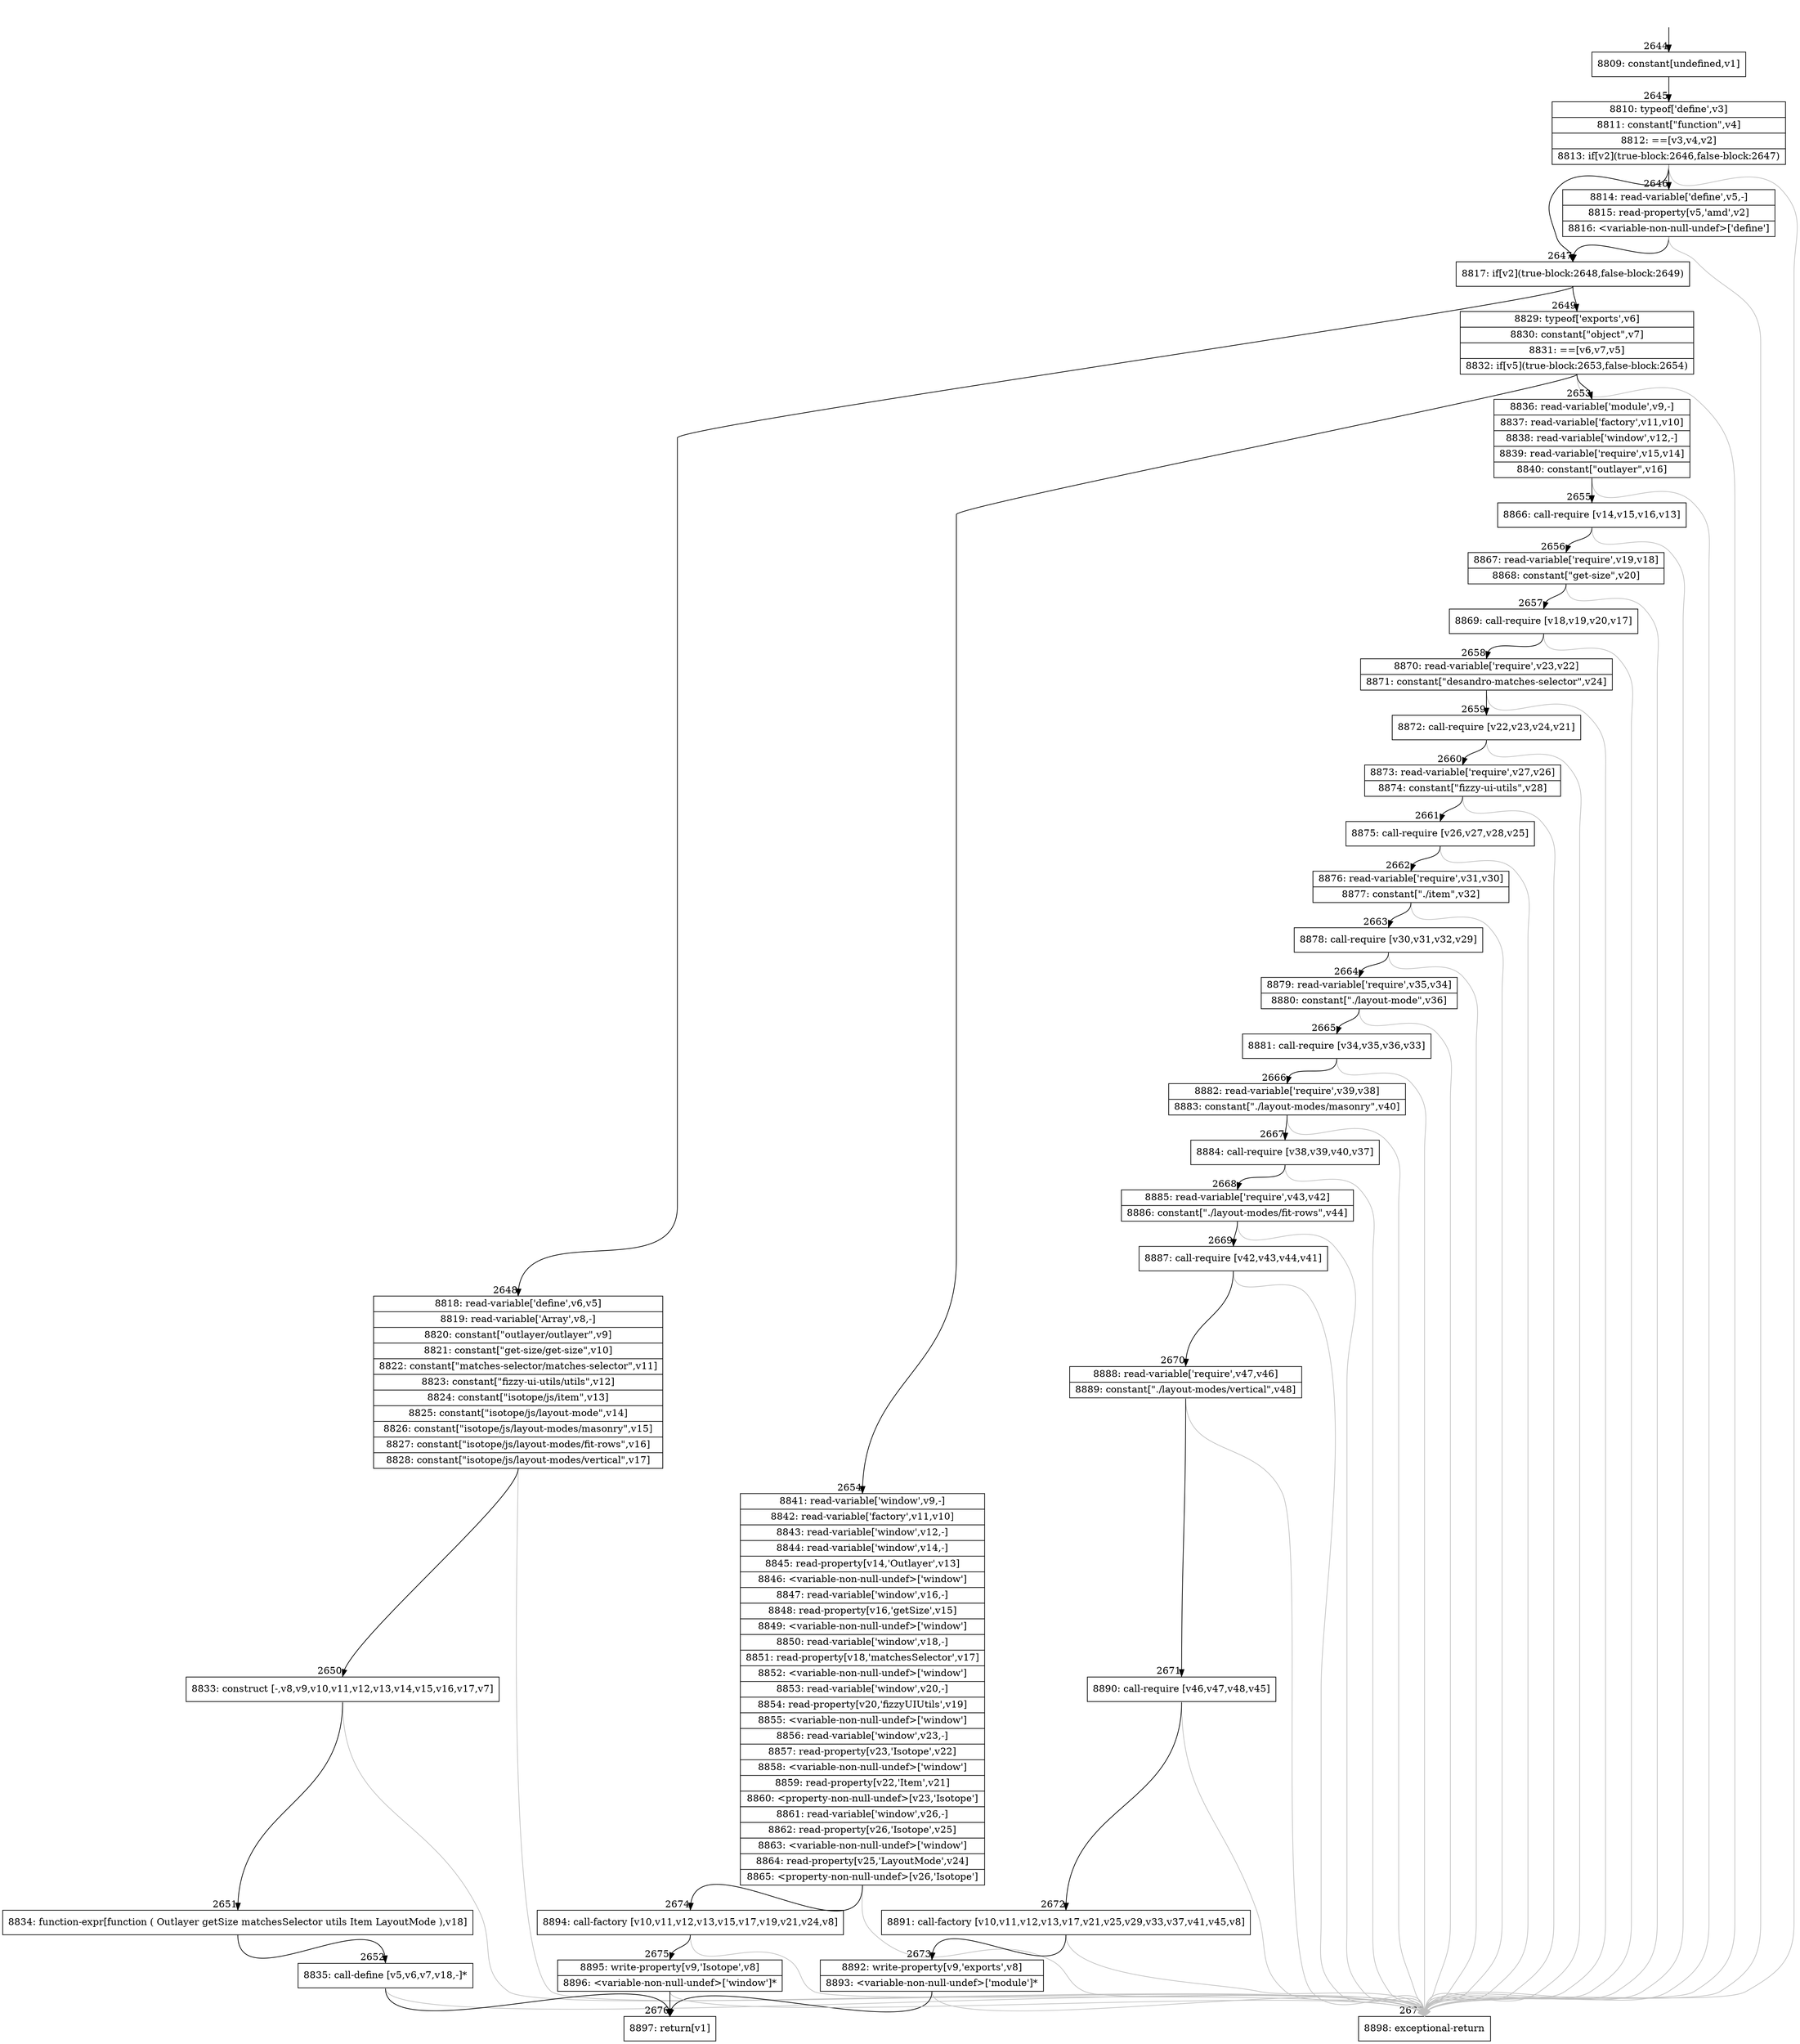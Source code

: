 digraph {
rankdir="TD"
BB_entry244[shape=none,label=""];
BB_entry244 -> BB2644 [tailport=s, headport=n, headlabel="    2644"]
BB2644 [shape=record label="{8809: constant[undefined,v1]}" ] 
BB2644 -> BB2645 [tailport=s, headport=n, headlabel="      2645"]
BB2645 [shape=record label="{8810: typeof['define',v3]|8811: constant[\"function\",v4]|8812: ==[v3,v4,v2]|8813: if[v2](true-block:2646,false-block:2647)}" ] 
BB2645 -> BB2647 [tailport=s, headport=n, headlabel="      2647"]
BB2645 -> BB2646 [tailport=s, headport=n, headlabel="      2646"]
BB2645 -> BB2677 [tailport=s, headport=n, color=gray, headlabel="      2677"]
BB2646 [shape=record label="{8814: read-variable['define',v5,-]|8815: read-property[v5,'amd',v2]|8816: \<variable-non-null-undef\>['define']}" ] 
BB2646 -> BB2647 [tailport=s, headport=n]
BB2646 -> BB2677 [tailport=s, headport=n, color=gray]
BB2647 [shape=record label="{8817: if[v2](true-block:2648,false-block:2649)}" ] 
BB2647 -> BB2648 [tailport=s, headport=n, headlabel="      2648"]
BB2647 -> BB2649 [tailport=s, headport=n, headlabel="      2649"]
BB2648 [shape=record label="{8818: read-variable['define',v6,v5]|8819: read-variable['Array',v8,-]|8820: constant[\"outlayer/outlayer\",v9]|8821: constant[\"get-size/get-size\",v10]|8822: constant[\"matches-selector/matches-selector\",v11]|8823: constant[\"fizzy-ui-utils/utils\",v12]|8824: constant[\"isotope/js/item\",v13]|8825: constant[\"isotope/js/layout-mode\",v14]|8826: constant[\"isotope/js/layout-modes/masonry\",v15]|8827: constant[\"isotope/js/layout-modes/fit-rows\",v16]|8828: constant[\"isotope/js/layout-modes/vertical\",v17]}" ] 
BB2648 -> BB2650 [tailport=s, headport=n, headlabel="      2650"]
BB2648 -> BB2677 [tailport=s, headport=n, color=gray]
BB2649 [shape=record label="{8829: typeof['exports',v6]|8830: constant[\"object\",v7]|8831: ==[v6,v7,v5]|8832: if[v5](true-block:2653,false-block:2654)}" ] 
BB2649 -> BB2653 [tailport=s, headport=n, headlabel="      2653"]
BB2649 -> BB2654 [tailport=s, headport=n, headlabel="      2654"]
BB2649 -> BB2677 [tailport=s, headport=n, color=gray]
BB2650 [shape=record label="{8833: construct [-,v8,v9,v10,v11,v12,v13,v14,v15,v16,v17,v7]}" ] 
BB2650 -> BB2651 [tailport=s, headport=n, headlabel="      2651"]
BB2650 -> BB2677 [tailport=s, headport=n, color=gray]
BB2651 [shape=record label="{8834: function-expr[function ( Outlayer getSize matchesSelector utils Item LayoutMode ),v18]}" ] 
BB2651 -> BB2652 [tailport=s, headport=n, headlabel="      2652"]
BB2652 [shape=record label="{8835: call-define [v5,v6,v7,v18,-]*}" ] 
BB2652 -> BB2676 [tailport=s, headport=n, headlabel="      2676"]
BB2652 -> BB2677 [tailport=s, headport=n, color=gray]
BB2653 [shape=record label="{8836: read-variable['module',v9,-]|8837: read-variable['factory',v11,v10]|8838: read-variable['window',v12,-]|8839: read-variable['require',v15,v14]|8840: constant[\"outlayer\",v16]}" ] 
BB2653 -> BB2655 [tailport=s, headport=n, headlabel="      2655"]
BB2653 -> BB2677 [tailport=s, headport=n, color=gray]
BB2654 [shape=record label="{8841: read-variable['window',v9,-]|8842: read-variable['factory',v11,v10]|8843: read-variable['window',v12,-]|8844: read-variable['window',v14,-]|8845: read-property[v14,'Outlayer',v13]|8846: \<variable-non-null-undef\>['window']|8847: read-variable['window',v16,-]|8848: read-property[v16,'getSize',v15]|8849: \<variable-non-null-undef\>['window']|8850: read-variable['window',v18,-]|8851: read-property[v18,'matchesSelector',v17]|8852: \<variable-non-null-undef\>['window']|8853: read-variable['window',v20,-]|8854: read-property[v20,'fizzyUIUtils',v19]|8855: \<variable-non-null-undef\>['window']|8856: read-variable['window',v23,-]|8857: read-property[v23,'Isotope',v22]|8858: \<variable-non-null-undef\>['window']|8859: read-property[v22,'Item',v21]|8860: \<property-non-null-undef\>[v23,'Isotope']|8861: read-variable['window',v26,-]|8862: read-property[v26,'Isotope',v25]|8863: \<variable-non-null-undef\>['window']|8864: read-property[v25,'LayoutMode',v24]|8865: \<property-non-null-undef\>[v26,'Isotope']}" ] 
BB2654 -> BB2674 [tailport=s, headport=n, headlabel="      2674"]
BB2654 -> BB2677 [tailport=s, headport=n, color=gray]
BB2655 [shape=record label="{8866: call-require [v14,v15,v16,v13]}" ] 
BB2655 -> BB2656 [tailport=s, headport=n, headlabel="      2656"]
BB2655 -> BB2677 [tailport=s, headport=n, color=gray]
BB2656 [shape=record label="{8867: read-variable['require',v19,v18]|8868: constant[\"get-size\",v20]}" ] 
BB2656 -> BB2657 [tailport=s, headport=n, headlabel="      2657"]
BB2656 -> BB2677 [tailport=s, headport=n, color=gray]
BB2657 [shape=record label="{8869: call-require [v18,v19,v20,v17]}" ] 
BB2657 -> BB2658 [tailport=s, headport=n, headlabel="      2658"]
BB2657 -> BB2677 [tailport=s, headport=n, color=gray]
BB2658 [shape=record label="{8870: read-variable['require',v23,v22]|8871: constant[\"desandro-matches-selector\",v24]}" ] 
BB2658 -> BB2659 [tailport=s, headport=n, headlabel="      2659"]
BB2658 -> BB2677 [tailport=s, headport=n, color=gray]
BB2659 [shape=record label="{8872: call-require [v22,v23,v24,v21]}" ] 
BB2659 -> BB2660 [tailport=s, headport=n, headlabel="      2660"]
BB2659 -> BB2677 [tailport=s, headport=n, color=gray]
BB2660 [shape=record label="{8873: read-variable['require',v27,v26]|8874: constant[\"fizzy-ui-utils\",v28]}" ] 
BB2660 -> BB2661 [tailport=s, headport=n, headlabel="      2661"]
BB2660 -> BB2677 [tailport=s, headport=n, color=gray]
BB2661 [shape=record label="{8875: call-require [v26,v27,v28,v25]}" ] 
BB2661 -> BB2662 [tailport=s, headport=n, headlabel="      2662"]
BB2661 -> BB2677 [tailport=s, headport=n, color=gray]
BB2662 [shape=record label="{8876: read-variable['require',v31,v30]|8877: constant[\"./item\",v32]}" ] 
BB2662 -> BB2663 [tailport=s, headport=n, headlabel="      2663"]
BB2662 -> BB2677 [tailport=s, headport=n, color=gray]
BB2663 [shape=record label="{8878: call-require [v30,v31,v32,v29]}" ] 
BB2663 -> BB2664 [tailport=s, headport=n, headlabel="      2664"]
BB2663 -> BB2677 [tailport=s, headport=n, color=gray]
BB2664 [shape=record label="{8879: read-variable['require',v35,v34]|8880: constant[\"./layout-mode\",v36]}" ] 
BB2664 -> BB2665 [tailport=s, headport=n, headlabel="      2665"]
BB2664 -> BB2677 [tailport=s, headport=n, color=gray]
BB2665 [shape=record label="{8881: call-require [v34,v35,v36,v33]}" ] 
BB2665 -> BB2666 [tailport=s, headport=n, headlabel="      2666"]
BB2665 -> BB2677 [tailport=s, headport=n, color=gray]
BB2666 [shape=record label="{8882: read-variable['require',v39,v38]|8883: constant[\"./layout-modes/masonry\",v40]}" ] 
BB2666 -> BB2667 [tailport=s, headport=n, headlabel="      2667"]
BB2666 -> BB2677 [tailport=s, headport=n, color=gray]
BB2667 [shape=record label="{8884: call-require [v38,v39,v40,v37]}" ] 
BB2667 -> BB2668 [tailport=s, headport=n, headlabel="      2668"]
BB2667 -> BB2677 [tailport=s, headport=n, color=gray]
BB2668 [shape=record label="{8885: read-variable['require',v43,v42]|8886: constant[\"./layout-modes/fit-rows\",v44]}" ] 
BB2668 -> BB2669 [tailport=s, headport=n, headlabel="      2669"]
BB2668 -> BB2677 [tailport=s, headport=n, color=gray]
BB2669 [shape=record label="{8887: call-require [v42,v43,v44,v41]}" ] 
BB2669 -> BB2670 [tailport=s, headport=n, headlabel="      2670"]
BB2669 -> BB2677 [tailport=s, headport=n, color=gray]
BB2670 [shape=record label="{8888: read-variable['require',v47,v46]|8889: constant[\"./layout-modes/vertical\",v48]}" ] 
BB2670 -> BB2671 [tailport=s, headport=n, headlabel="      2671"]
BB2670 -> BB2677 [tailport=s, headport=n, color=gray]
BB2671 [shape=record label="{8890: call-require [v46,v47,v48,v45]}" ] 
BB2671 -> BB2672 [tailport=s, headport=n, headlabel="      2672"]
BB2671 -> BB2677 [tailport=s, headport=n, color=gray]
BB2672 [shape=record label="{8891: call-factory [v10,v11,v12,v13,v17,v21,v25,v29,v33,v37,v41,v45,v8]}" ] 
BB2672 -> BB2673 [tailport=s, headport=n, headlabel="      2673"]
BB2672 -> BB2677 [tailport=s, headport=n, color=gray]
BB2673 [shape=record label="{8892: write-property[v9,'exports',v8]|8893: \<variable-non-null-undef\>['module']*}" ] 
BB2673 -> BB2676 [tailport=s, headport=n]
BB2673 -> BB2677 [tailport=s, headport=n, color=gray]
BB2674 [shape=record label="{8894: call-factory [v10,v11,v12,v13,v15,v17,v19,v21,v24,v8]}" ] 
BB2674 -> BB2675 [tailport=s, headport=n, headlabel="      2675"]
BB2674 -> BB2677 [tailport=s, headport=n, color=gray]
BB2675 [shape=record label="{8895: write-property[v9,'Isotope',v8]|8896: \<variable-non-null-undef\>['window']*}" ] 
BB2675 -> BB2676 [tailport=s, headport=n]
BB2675 -> BB2677 [tailport=s, headport=n, color=gray]
BB2676 [shape=record label="{8897: return[v1]}" ] 
BB2677 [shape=record label="{8898: exceptional-return}" ] 
//#$~ 3686
}
